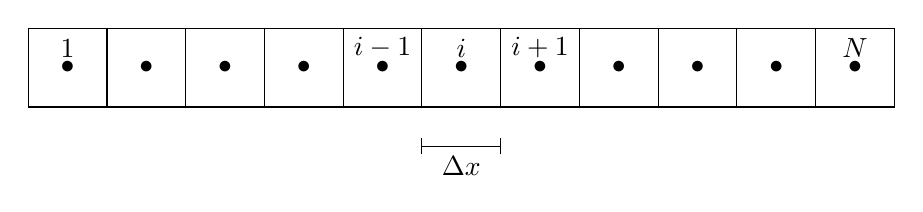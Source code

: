 % -*- root: ../../ressim.tex -*-

\begin{tikzpicture}
  \draw [] (0,0) rectangle (11,1);

  \foreach \x in {0,1,...,10}
  {
    \draw (\x,0) -- (\x,1);
    \node [] at (\x+.5, 0.5) {$\bullet$};
  }

  \node [anchor=south] at (4.5,.5) {$i-1$};
  \node [anchor=south] at (5.5,.5) {$i$};
  \node [anchor=south] at (6.5,.5) {$i+1$};

  \node [anchor=south] at (.5,.5) {$1$};
  \node [anchor=south] at (10.5,.5) {$N$};

  \draw [] (5,-.5) -- (6,-.5) node [midway, anchor=north] {$\Delta x$};
  \draw [] (5,-.6) -- (5,-.4);
  \draw [] (6,-.6) -- (6,-.4);
\end{tikzpicture}
